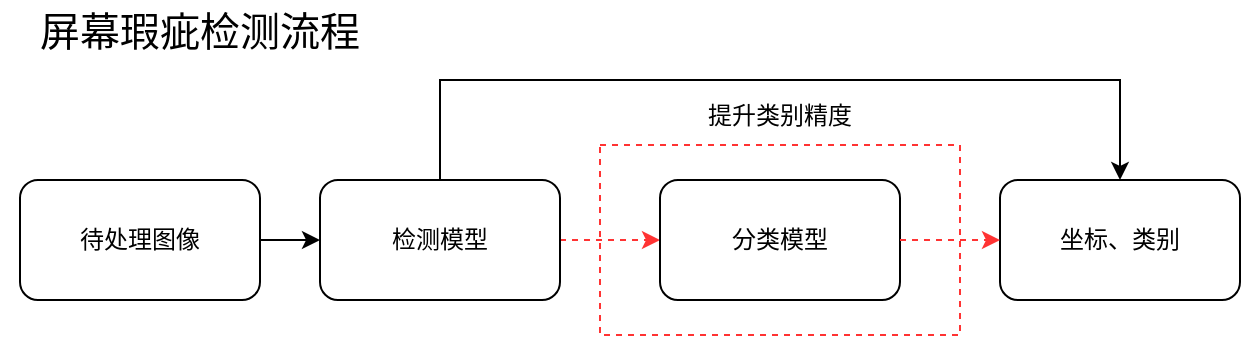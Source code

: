 <mxfile version="17.4.5" type="github">
  <diagram id="rR8CcJQi8yALQyCtRHCH" name="Page-1">
    <mxGraphModel dx="1422" dy="762" grid="1" gridSize="10" guides="1" tooltips="1" connect="1" arrows="1" fold="1" page="1" pageScale="1" pageWidth="827" pageHeight="1169" math="0" shadow="0">
      <root>
        <mxCell id="0" />
        <mxCell id="1" parent="0" />
        <mxCell id="WSKHrjnX9OZWL_ApC0PT-8" value="" style="edgeStyle=orthogonalEdgeStyle;rounded=0;orthogonalLoop=1;jettySize=auto;html=1;" parent="1" source="WSKHrjnX9OZWL_ApC0PT-1" target="WSKHrjnX9OZWL_ApC0PT-2" edge="1">
          <mxGeometry relative="1" as="geometry" />
        </mxCell>
        <mxCell id="WSKHrjnX9OZWL_ApC0PT-1" value="待处理图像" style="rounded=1;whiteSpace=wrap;html=1;" parent="1" vertex="1">
          <mxGeometry x="60" y="180" width="120" height="60" as="geometry" />
        </mxCell>
        <mxCell id="WSKHrjnX9OZWL_ApC0PT-11" value="" style="edgeStyle=orthogonalEdgeStyle;rounded=0;orthogonalLoop=1;jettySize=auto;html=1;strokeColor=#FF3333;dashed=1;" parent="1" source="WSKHrjnX9OZWL_ApC0PT-2" target="WSKHrjnX9OZWL_ApC0PT-4" edge="1">
          <mxGeometry relative="1" as="geometry" />
        </mxCell>
        <mxCell id="WSKHrjnX9OZWL_ApC0PT-20" style="edgeStyle=orthogonalEdgeStyle;rounded=0;orthogonalLoop=1;jettySize=auto;html=1;entryX=0.5;entryY=0;entryDx=0;entryDy=0;" parent="1" source="WSKHrjnX9OZWL_ApC0PT-2" target="WSKHrjnX9OZWL_ApC0PT-18" edge="1">
          <mxGeometry relative="1" as="geometry">
            <Array as="points">
              <mxPoint x="270" y="130" />
              <mxPoint x="610" y="130" />
            </Array>
          </mxGeometry>
        </mxCell>
        <mxCell id="WSKHrjnX9OZWL_ApC0PT-2" value="检测模型" style="rounded=1;whiteSpace=wrap;html=1;" parent="1" vertex="1">
          <mxGeometry x="210" y="180" width="120" height="60" as="geometry" />
        </mxCell>
        <mxCell id="WSKHrjnX9OZWL_ApC0PT-4" value="分类模型" style="rounded=1;whiteSpace=wrap;html=1;" parent="1" vertex="1">
          <mxGeometry x="380" y="180" width="120" height="60" as="geometry" />
        </mxCell>
        <mxCell id="WSKHrjnX9OZWL_ApC0PT-18" value="坐标、类别" style="rounded=1;whiteSpace=wrap;html=1;" parent="1" vertex="1">
          <mxGeometry x="550" y="180" width="120" height="60" as="geometry" />
        </mxCell>
        <mxCell id="WSKHrjnX9OZWL_ApC0PT-21" value="" style="rounded=0;whiteSpace=wrap;html=1;dashed=1;strokeColor=#FF3333;fillColor=none;" parent="1" vertex="1">
          <mxGeometry x="350" y="162.5" width="180" height="95" as="geometry" />
        </mxCell>
        <mxCell id="WSKHrjnX9OZWL_ApC0PT-23" value="提升类别精度" style="text;html=1;strokeColor=none;fillColor=none;align=center;verticalAlign=middle;whiteSpace=wrap;rounded=0;dashed=1;" parent="1" vertex="1">
          <mxGeometry x="395" y="132.5" width="90" height="30" as="geometry" />
        </mxCell>
        <mxCell id="WSKHrjnX9OZWL_ApC0PT-24" value="" style="edgeStyle=orthogonalEdgeStyle;rounded=0;orthogonalLoop=1;jettySize=auto;html=1;strokeColor=#FF3333;dashed=1;exitX=1;exitY=0.5;exitDx=0;exitDy=0;entryX=0;entryY=0.5;entryDx=0;entryDy=0;" parent="1" source="WSKHrjnX9OZWL_ApC0PT-4" target="WSKHrjnX9OZWL_ApC0PT-18" edge="1">
          <mxGeometry relative="1" as="geometry">
            <mxPoint x="510" y="250" as="sourcePoint" />
            <mxPoint x="560" y="250" as="targetPoint" />
            <Array as="points">
              <mxPoint x="530" y="210" />
              <mxPoint x="530" y="210" />
            </Array>
          </mxGeometry>
        </mxCell>
        <mxCell id="WSKHrjnX9OZWL_ApC0PT-26" value="&lt;font style=&quot;font-size: 20px&quot;&gt;屏幕瑕疵检测流程&lt;/font&gt;" style="text;html=1;strokeColor=none;fillColor=none;align=center;verticalAlign=middle;whiteSpace=wrap;rounded=0;dashed=1;" parent="1" vertex="1">
          <mxGeometry x="50" y="90" width="200" height="30" as="geometry" />
        </mxCell>
      </root>
    </mxGraphModel>
  </diagram>
</mxfile>
